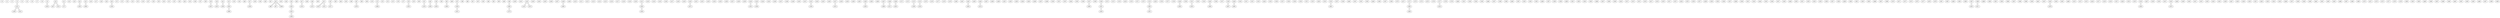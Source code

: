 graph {
n0;
n1;
n2;
n3;
n4;
n5;
n6;
n7;
n8;
n9;
n10;
n11;
n12;
n13;
n14;
n15;
n16;
n17;
n18;
n19;
n20;
n21;
n22;
n23;
n24;
n25;
n26;
n27;
n28;
n29;
n30;
n31;
n32;
n33;
n34;
n35;
n36;
n37;
n38;
n39;
n40;
n41;
n42;
n43;
n44;
n45;
n46;
n47;
n48;
n49;
n50;
n51;
n52;
n53;
n54;
n55;
n56;
n57;
n58;
n59;
n60;
n61;
n62;
n63;
n64;
n65;
n66;
n67;
n68;
n69;
n70;
n71;
n72;
n73;
n74;
n75;
n76;
n77;
n78;
n79;
n80;
n81;
n82;
n83;
n84;
n85;
n86;
n87;
n88;
n89;
n90;
n91;
n92;
n93;
n94;
n95;
n96;
n97;
n98;
n99;
n100;
n101;
n102;
n103;
n104;
n105;
n106;
n107;
n108;
n109;
n110;
n111;
n112;
n113;
n114;
n115;
n116;
n117;
n118;
n119;
n120;
n121;
n122;
n123;
n124;
n125;
n126;
n127;
n128;
n129;
n130;
n131;
n132;
n133;
n134;
n135;
n136;
n137;
n138;
n139;
n140;
n141;
n142;
n143;
n144;
n145;
n146;
n147;
n148;
n149;
n150;
n151;
n152;
n153;
n154;
n155;
n156;
n157;
n158;
n159;
n160;
n161;
n162;
n163;
n164;
n165;
n166;
n167;
n168;
n169;
n170;
n171;
n172;
n173;
n174;
n175;
n176;
n177;
n178;
n179;
n180;
n181;
n182;
n183;
n184;
n185;
n186;
n187;
n188;
n189;
n190;
n191;
n192;
n193;
n194;
n195;
n196;
n197;
n198;
n199;
n200;
n201;
n202;
n203;
n204;
n205;
n206;
n207;
n208;
n209;
n210;
n211;
n212;
n213;
n214;
n215;
n216;
n217;
n218;
n219;
n220;
n221;
n222;
n223;
n224;
n225;
n226;
n227;
n228;
n229;
n230;
n231;
n232;
n233;
n234;
n235;
n236;
n237;
n238;
n239;
n240;
n241;
n242;
n243;
n244;
n245;
n246;
n247;
n248;
n249;
n250;
n251;
n252;
n253;
n254;
n255;
n256;
n257;
n258;
n259;
n260;
n261;
n262;
n263;
n264;
n265;
n266;
n267;
n268;
n269;
n270;
n271;
n272;
n273;
n274;
n275;
n276;
n277;
n278;
n279;
n280;
n281;
n282;
n283;
n284;
n285;
n286;
n287;
n288;
n289;
n290;
n291;
n292;
n293;
n294;
n295;
n296;
n297;
n298;
n299;
n300;
n301;
n302;
n303;
n304;
n305;
n306;
n307;
n308;
n309;
n310;
n311;
n312;
n313;
n314;
n315;
n316;
n317;
n318;
n319;
n320;
n321;
n322;
n323;
n324;
n325;
n326;
n327;
n328;
n329;
n330;
n331;
n332;
n333;
n334;
n335;
n336;
n337;
n338;
n339;
n340;
n341;
n342;
n343;
n344;
n345;
n346;
n347;
n348;
n349;
n350;
n351;
n352;
n353;
n354;
n355;
n356;
n357;
n358;
n359;
n360;
n361;
n362;
n363;
n364;
n365;
n366;
n367;
n368;
n369;
n370;
n371;
n372;
n373;
n374;
n375;
n376;
n377;
n378;
n379;
n380;
n381;
n382;
n383;
n384;
n385;
n386;
n387;
n388;
n389;
n390;
n391;
n392;
n393;
n394;
n395;
n396;
n397;
n398;
n399;
n400;
n401;
n402;
n403;
n404;
n405;
n406;
n407;
n408;
n409;
n410;
n411;
n412;
n413;
n414;
n415;
n416;
n417;
n418;
n419;
n420;
n421;
n422;
n423;
n424;
n425;
n426;
n427;
n428;
n429;
n430;
n431;
n432;
n433;
n434;
n435;
n436;
n437;
n438;
n439;
n440;
n441;
n442;
n443;
n444;
n445;
n446;
n447;
n448;
n449;
n450;
n451;
n452;
n453;
n454;
n455;
n456;
n457;
n458;
n459;
n460;
n461;
n462;
n463;
n464;
n465;
n466;
n467;
n468;
n469;
n470;
n471;
n472;
n473;
n474;
n475;
n476;
n477;
n478;
n479;
n480;
n481;
n482;
n483;
n484;
n485;
n486;
n487;
n488;
n489;
n490;
n491;
n492;
n493;
n494;
n495;
n496;
n497;
n498;
n499;
n3 -- n141;
n9 -- n318;
n10 -- n45;
n10 -- n212;
n11 -- n71;
n14 -- n332;
n15 -- n380;
n20 -- n185;
n39 -- n437;
n40 -- n413;
n41 -- n333;
n42 -- n334;
n45 -- n10;
n47 -- n259;
n52 -- n97;
n52 -- n269;
n52 -- n88;
n55 -- n342;
n57 -- n210;
n59 -- n122;
n61 -- n223;
n61 -- n311;
n62 -- n217;
n67 -- n376;
n71 -- n11;
n72 -- n394;
n78 -- n232;
n81 -- n153;
n82 -- n282;
n83 -- n329;
n85 -- n385;
n87 -- n256;
n88 -- n52;
n97 -- n52;
n99 -- n365;
n102 -- n373;
n102 -- n142;
n108 -- n465;
n121 -- n340;
n122 -- n59;
n130 -- n472;
n140 -- n161;
n141 -- n422;
n141 -- n186;
n141 -- n3;
n142 -- n102;
n143 -- n198;
n152 -- n164;
n153 -- n81;
n157 -- n314;
n161 -- n140;
n163 -- n203;
n164 -- n152;
n167 -- n406;
n168 -- n211;
n169 -- n420;
n170 -- n365;
n173 -- n190;
n174 -- n219;
n182 -- n434;
n184 -- n214;
n185 -- n20;
n186 -- n141;
n190 -- n173;
n198 -- n143;
n203 -- n163;
n207 -- n408;
n209 -- n331;
n210 -- n57;
n211 -- n168;
n212 -- n10;
n214 -- n184;
n217 -- n62;
n219 -- n174;
n223 -- n61;
n224 -- n392;
n229 -- n265;
n231 -- n323;
n232 -- n78;
n235 -- n364;
n238 -- n407;
n239 -- n484;
n255 -- n481;
n256 -- n87;
n256 -- n352;
n259 -- n47;
n265 -- n229;
n269 -- n52;
n272 -- n395;
n277 -- n414;
n282 -- n82;
n291 -- n392;
n302 -- n494;
n302 -- n342;
n311 -- n61;
n314 -- n157;
n318 -- n9;
n323 -- n231;
n329 -- n83;
n331 -- n209;
n331 -- n436;
n332 -- n14;
n333 -- n41;
n334 -- n369;
n334 -- n42;
n340 -- n121;
n340 -- n438;
n342 -- n302;
n342 -- n55;
n352 -- n256;
n364 -- n235;
n365 -- n99;
n365 -- n170;
n369 -- n334;
n373 -- n102;
n376 -- n67;
n380 -- n15;
n385 -- n85;
n387 -- n432;
n388 -- n411;
n392 -- n224;
n392 -- n291;
n394 -- n72;
n395 -- n272;
n395 -- n489;
n403 -- n476;
n406 -- n167;
n407 -- n238;
n408 -- n207;
n411 -- n388;
n413 -- n40;
n414 -- n277;
n420 -- n169;
n422 -- n141;
n426 -- n430;
n430 -- n426;
n432 -- n387;
n433 -- n474;
n434 -- n182;
n436 -- n331;
n437 -- n39;
n438 -- n340;
n465 -- n108;
n472 -- n130;
n474 -- n433;
n476 -- n403;
n481 -- n255;
n484 -- n239;
n489 -- n395;
n494 -- n302;
}
